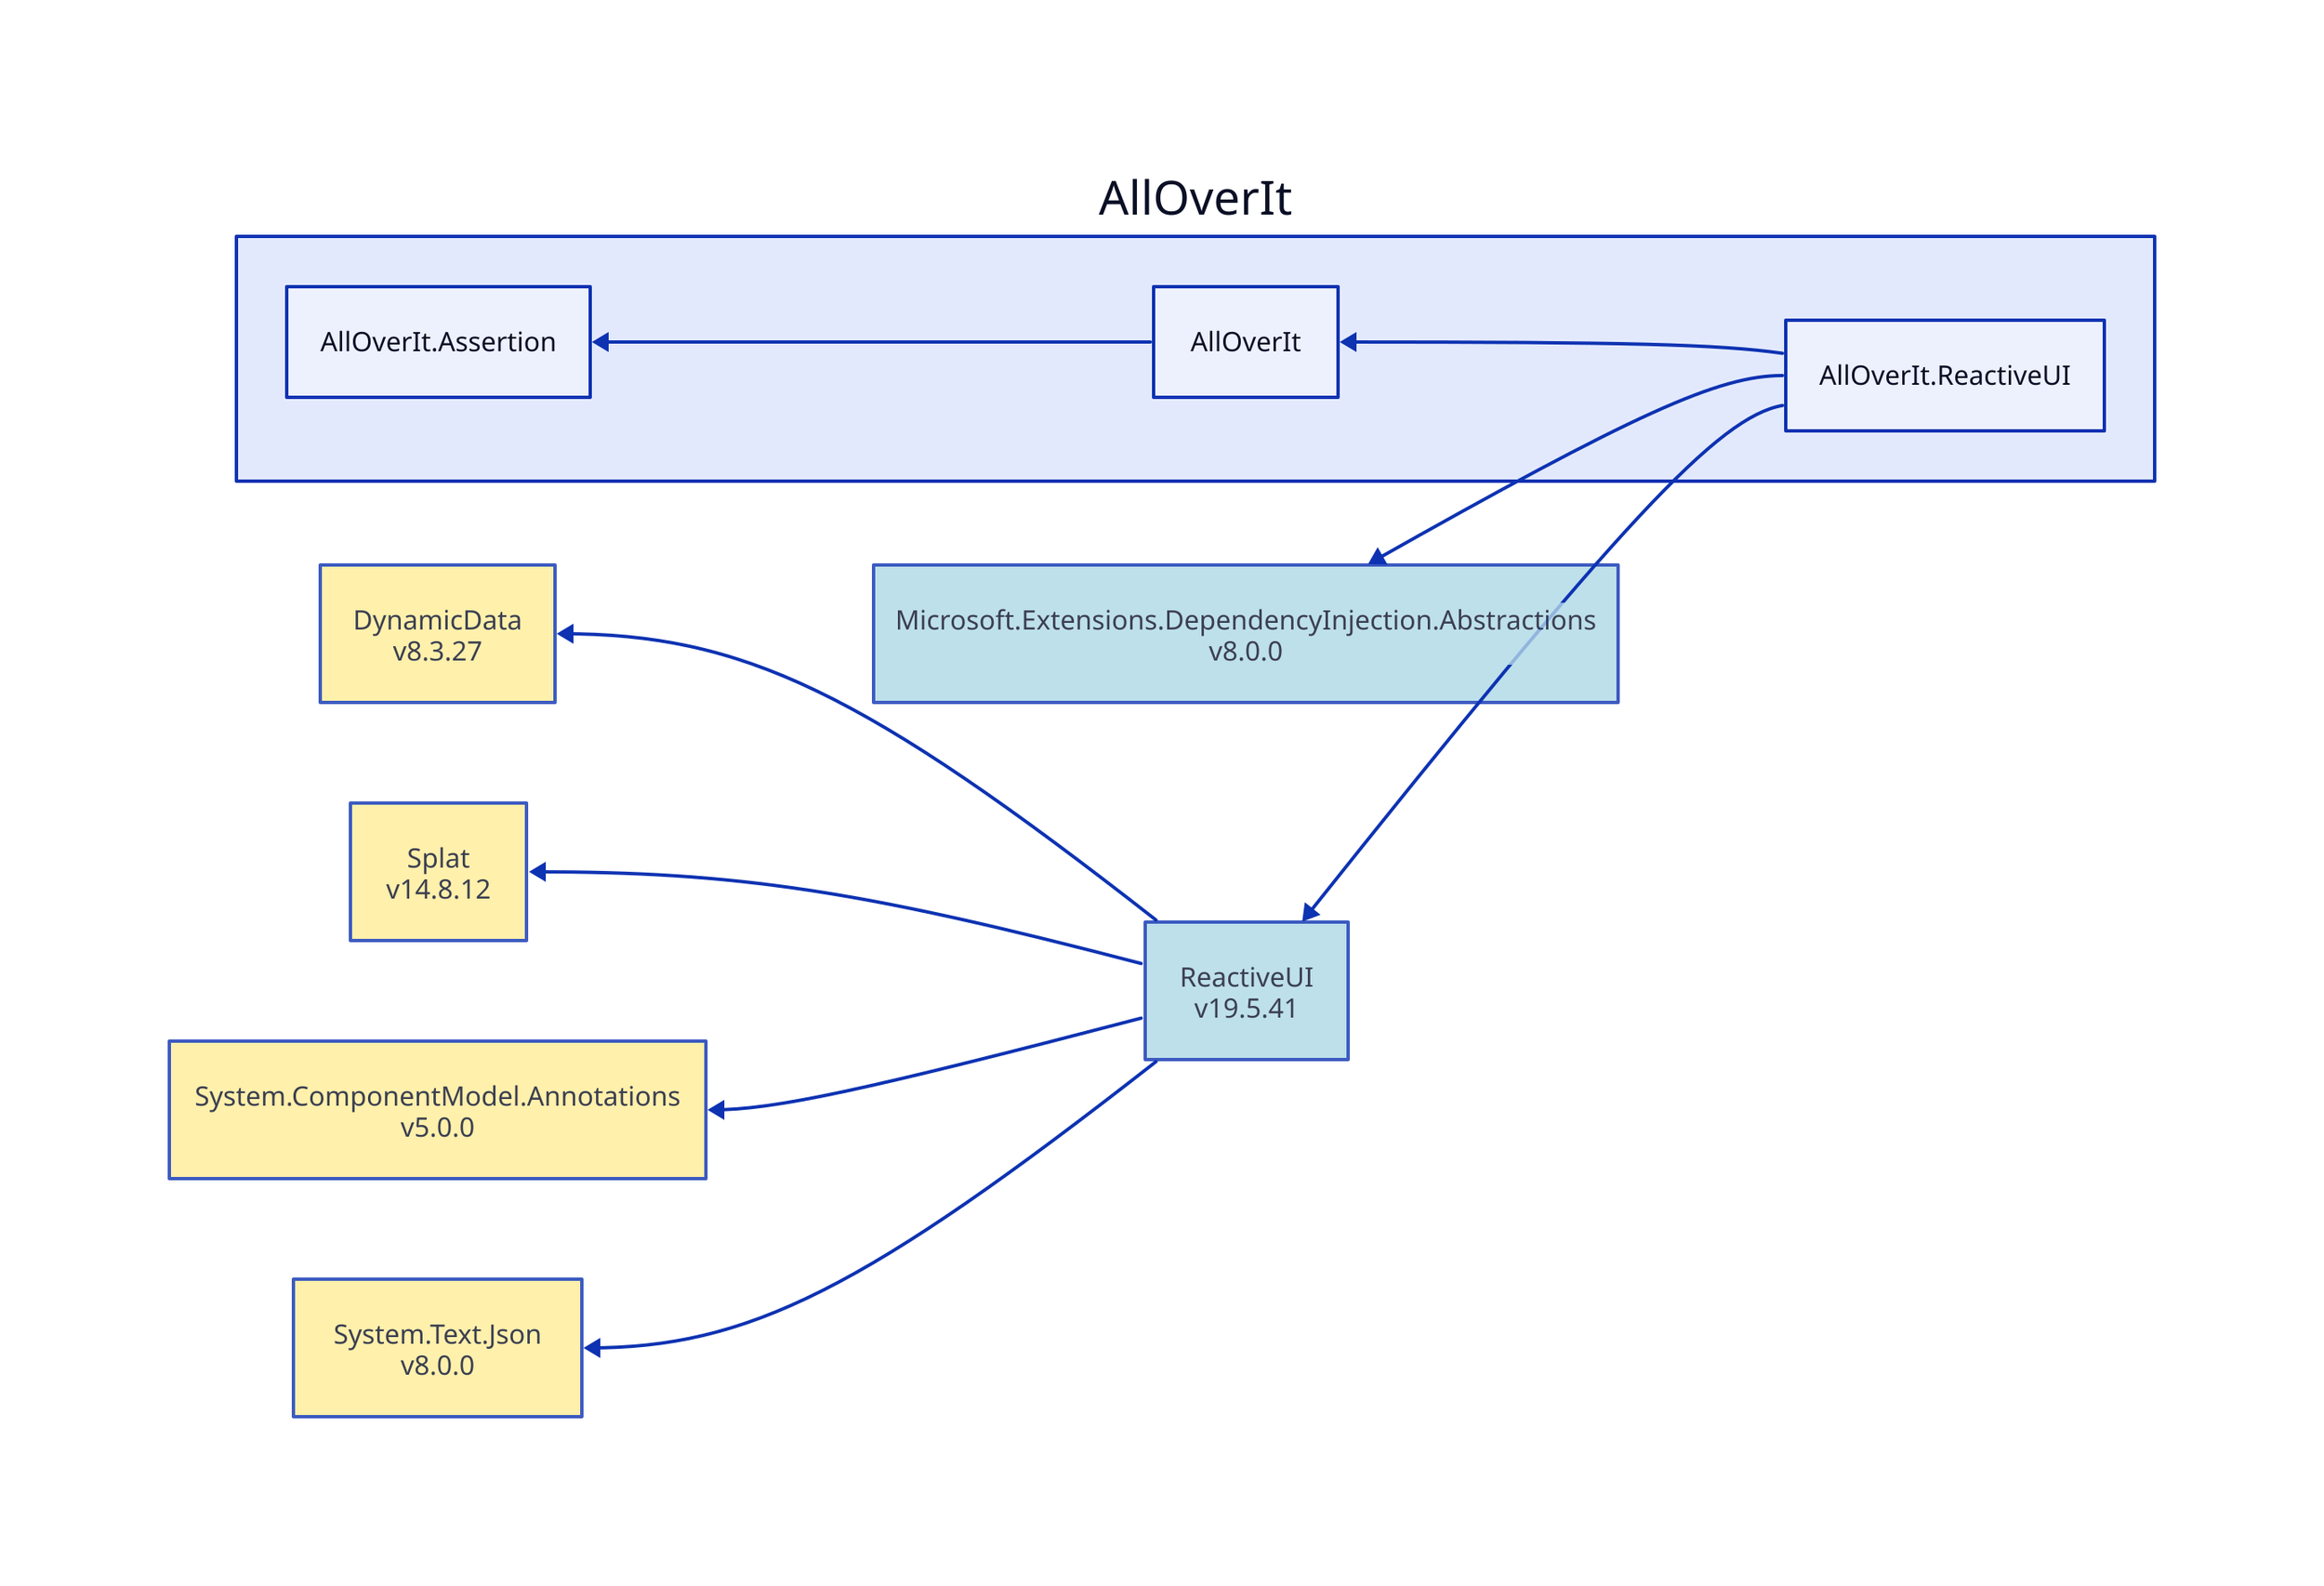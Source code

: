 direction: left

aoi: AllOverIt
aoi.alloverit-reactiveui: AllOverIt.ReactiveUI
microsoft-extensions-dependencyinjection-abstractions_8-0-0: Microsoft.Extensions.DependencyInjection.Abstractions\nv8.0.0
microsoft-extensions-dependencyinjection-abstractions_8-0-0.style.fill: "#ADD8E6"
microsoft-extensions-dependencyinjection-abstractions_8-0-0.style.opacity: 0.8
microsoft-extensions-dependencyinjection-abstractions_8-0-0 <- aoi.alloverit-reactiveui
reactiveui_19-5-41: ReactiveUI\nv19.5.41
reactiveui_19-5-41.style.fill: "#ADD8E6"
reactiveui_19-5-41.style.opacity: 0.8
dynamicdata_8-3-27: DynamicData\nv8.3.27
dynamicdata_8-3-27.style.fill: "#FFEC96"
dynamicdata_8-3-27.style.opacity: 0.8
dynamicdata_8-3-27 <- reactiveui_19-5-41
splat_14-8-12: Splat\nv14.8.12
splat_14-8-12.style.fill: "#FFEC96"
splat_14-8-12.style.opacity: 0.8
splat_14-8-12 <- reactiveui_19-5-41
system-componentmodel-annotations_5-0-0: System.ComponentModel.Annotations\nv5.0.0
system-componentmodel-annotations_5-0-0.style.fill: "#FFEC96"
system-componentmodel-annotations_5-0-0.style.opacity: 0.8
system-componentmodel-annotations_5-0-0 <- reactiveui_19-5-41
system-text-json_8-0-0: System.Text.Json\nv8.0.0
system-text-json_8-0-0.style.fill: "#FFEC96"
system-text-json_8-0-0.style.opacity: 0.8
system-text-json_8-0-0 <- reactiveui_19-5-41
reactiveui_19-5-41 <- aoi.alloverit-reactiveui
aoi.alloverit: AllOverIt
aoi.alloverit-assertion: AllOverIt.Assertion
aoi.alloverit-assertion <- aoi.alloverit
aoi.alloverit <- aoi.alloverit-reactiveui
